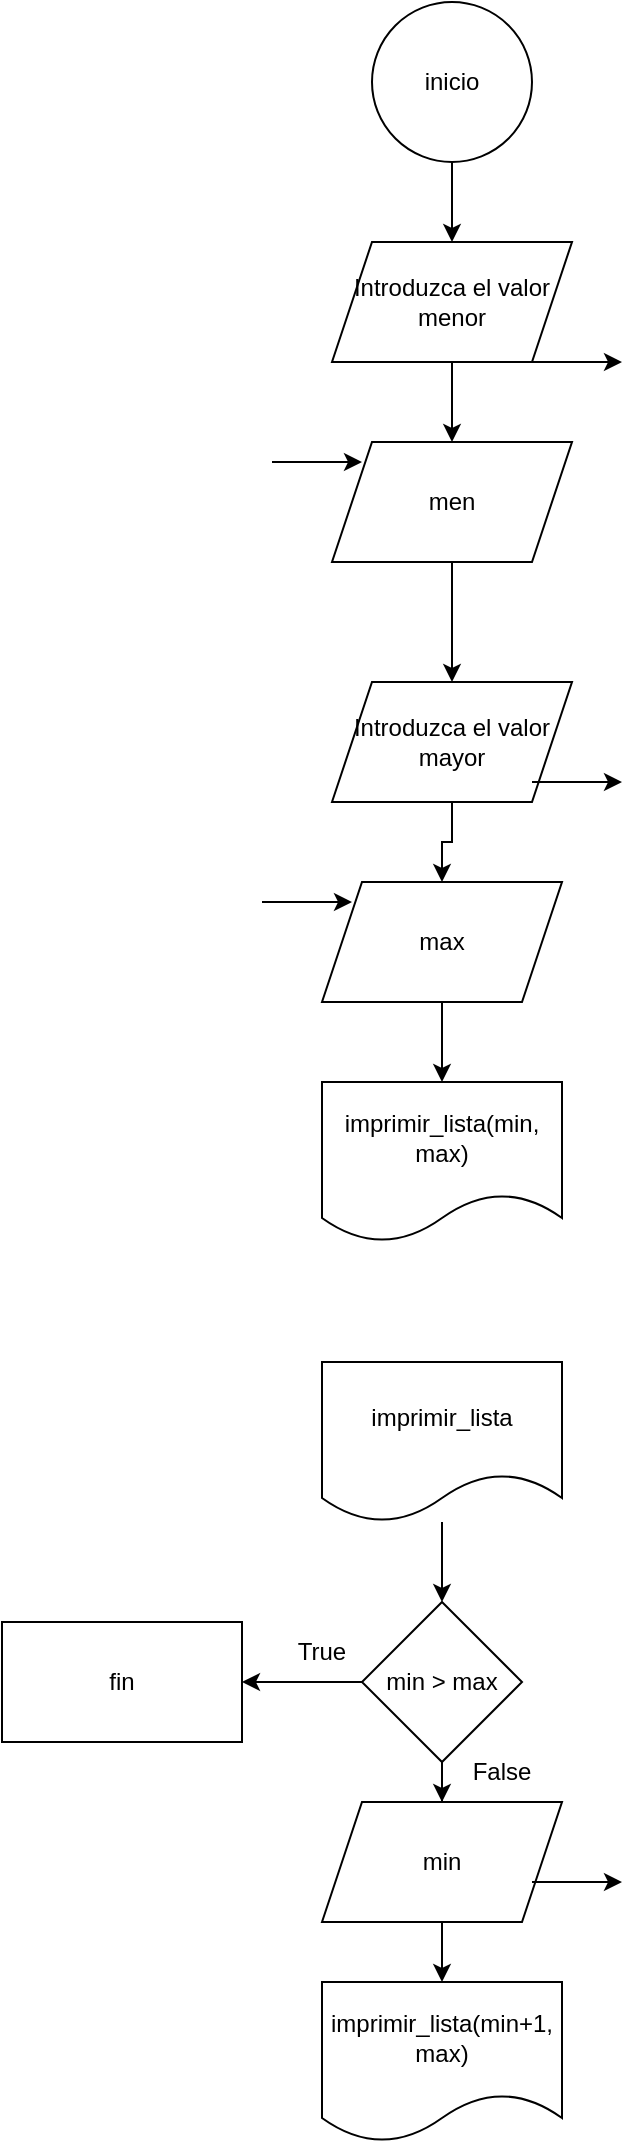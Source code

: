 <mxfile version="26.1.0">
  <diagram name="Page-1" id="BVttv0GQJwShkcxvACY7">
    <mxGraphModel dx="862" dy="1131" grid="1" gridSize="10" guides="1" tooltips="1" connect="1" arrows="1" fold="1" page="1" pageScale="1" pageWidth="850" pageHeight="1100" math="0" shadow="0">
      <root>
        <mxCell id="0" />
        <mxCell id="1" parent="0" />
        <mxCell id="jL4r_CbHmDYsDycfs6Xd-9" style="edgeStyle=orthogonalEdgeStyle;rounded=0;orthogonalLoop=1;jettySize=auto;html=1;" edge="1" parent="1" source="jL4r_CbHmDYsDycfs6Xd-2" target="jL4r_CbHmDYsDycfs6Xd-4">
          <mxGeometry relative="1" as="geometry" />
        </mxCell>
        <mxCell id="jL4r_CbHmDYsDycfs6Xd-2" value="inicio" style="ellipse;whiteSpace=wrap;html=1;aspect=fixed;" vertex="1" parent="1">
          <mxGeometry x="385" y="20" width="80" height="80" as="geometry" />
        </mxCell>
        <mxCell id="jL4r_CbHmDYsDycfs6Xd-10" style="edgeStyle=orthogonalEdgeStyle;rounded=0;orthogonalLoop=1;jettySize=auto;html=1;" edge="1" parent="1" source="jL4r_CbHmDYsDycfs6Xd-4" target="jL4r_CbHmDYsDycfs6Xd-5">
          <mxGeometry relative="1" as="geometry" />
        </mxCell>
        <mxCell id="jL4r_CbHmDYsDycfs6Xd-4" value="Introduzca el valor menor" style="shape=parallelogram;perimeter=parallelogramPerimeter;whiteSpace=wrap;html=1;fixedSize=1;" vertex="1" parent="1">
          <mxGeometry x="365" y="140" width="120" height="60" as="geometry" />
        </mxCell>
        <mxCell id="jL4r_CbHmDYsDycfs6Xd-11" style="edgeStyle=orthogonalEdgeStyle;rounded=0;orthogonalLoop=1;jettySize=auto;html=1;" edge="1" parent="1" source="jL4r_CbHmDYsDycfs6Xd-5" target="jL4r_CbHmDYsDycfs6Xd-6">
          <mxGeometry relative="1" as="geometry" />
        </mxCell>
        <mxCell id="jL4r_CbHmDYsDycfs6Xd-5" value="men" style="shape=parallelogram;perimeter=parallelogramPerimeter;whiteSpace=wrap;html=1;fixedSize=1;" vertex="1" parent="1">
          <mxGeometry x="365" y="240" width="120" height="60" as="geometry" />
        </mxCell>
        <mxCell id="jL4r_CbHmDYsDycfs6Xd-12" style="edgeStyle=orthogonalEdgeStyle;rounded=0;orthogonalLoop=1;jettySize=auto;html=1;" edge="1" parent="1" source="jL4r_CbHmDYsDycfs6Xd-6" target="jL4r_CbHmDYsDycfs6Xd-7">
          <mxGeometry relative="1" as="geometry" />
        </mxCell>
        <mxCell id="jL4r_CbHmDYsDycfs6Xd-6" value="Introduzca el valor mayor" style="shape=parallelogram;perimeter=parallelogramPerimeter;whiteSpace=wrap;html=1;fixedSize=1;" vertex="1" parent="1">
          <mxGeometry x="365" y="360" width="120" height="60" as="geometry" />
        </mxCell>
        <mxCell id="jL4r_CbHmDYsDycfs6Xd-13" style="edgeStyle=orthogonalEdgeStyle;rounded=0;orthogonalLoop=1;jettySize=auto;html=1;" edge="1" parent="1" source="jL4r_CbHmDYsDycfs6Xd-7" target="jL4r_CbHmDYsDycfs6Xd-8">
          <mxGeometry relative="1" as="geometry" />
        </mxCell>
        <mxCell id="jL4r_CbHmDYsDycfs6Xd-7" value="max" style="shape=parallelogram;perimeter=parallelogramPerimeter;whiteSpace=wrap;html=1;fixedSize=1;" vertex="1" parent="1">
          <mxGeometry x="360" y="460" width="120" height="60" as="geometry" />
        </mxCell>
        <mxCell id="jL4r_CbHmDYsDycfs6Xd-8" value="imprimir_lista(min, max)" style="shape=document;whiteSpace=wrap;html=1;boundedLbl=1;" vertex="1" parent="1">
          <mxGeometry x="360" y="560" width="120" height="80" as="geometry" />
        </mxCell>
        <mxCell id="jL4r_CbHmDYsDycfs6Xd-22" style="edgeStyle=orthogonalEdgeStyle;rounded=0;orthogonalLoop=1;jettySize=auto;html=1;" edge="1" parent="1" source="jL4r_CbHmDYsDycfs6Xd-15" target="jL4r_CbHmDYsDycfs6Xd-16">
          <mxGeometry relative="1" as="geometry" />
        </mxCell>
        <mxCell id="jL4r_CbHmDYsDycfs6Xd-15" value="imprimir_lista" style="shape=document;whiteSpace=wrap;html=1;boundedLbl=1;" vertex="1" parent="1">
          <mxGeometry x="360" y="700" width="120" height="80" as="geometry" />
        </mxCell>
        <mxCell id="jL4r_CbHmDYsDycfs6Xd-18" value="" style="edgeStyle=orthogonalEdgeStyle;rounded=0;orthogonalLoop=1;jettySize=auto;html=1;" edge="1" parent="1" source="jL4r_CbHmDYsDycfs6Xd-16" target="jL4r_CbHmDYsDycfs6Xd-17">
          <mxGeometry relative="1" as="geometry" />
        </mxCell>
        <mxCell id="jL4r_CbHmDYsDycfs6Xd-23" style="edgeStyle=orthogonalEdgeStyle;rounded=0;orthogonalLoop=1;jettySize=auto;html=1;" edge="1" parent="1" source="jL4r_CbHmDYsDycfs6Xd-16" target="jL4r_CbHmDYsDycfs6Xd-19">
          <mxGeometry relative="1" as="geometry" />
        </mxCell>
        <mxCell id="jL4r_CbHmDYsDycfs6Xd-16" value="min &amp;gt; max" style="rhombus;whiteSpace=wrap;html=1;" vertex="1" parent="1">
          <mxGeometry x="380" y="820" width="80" height="80" as="geometry" />
        </mxCell>
        <mxCell id="jL4r_CbHmDYsDycfs6Xd-17" value="fin" style="whiteSpace=wrap;html=1;" vertex="1" parent="1">
          <mxGeometry x="200" y="830" width="120" height="60" as="geometry" />
        </mxCell>
        <mxCell id="jL4r_CbHmDYsDycfs6Xd-24" style="edgeStyle=orthogonalEdgeStyle;rounded=0;orthogonalLoop=1;jettySize=auto;html=1;" edge="1" parent="1" source="jL4r_CbHmDYsDycfs6Xd-19" target="jL4r_CbHmDYsDycfs6Xd-20">
          <mxGeometry relative="1" as="geometry" />
        </mxCell>
        <mxCell id="jL4r_CbHmDYsDycfs6Xd-19" value="min" style="shape=parallelogram;perimeter=parallelogramPerimeter;whiteSpace=wrap;html=1;fixedSize=1;" vertex="1" parent="1">
          <mxGeometry x="360" y="920" width="120" height="60" as="geometry" />
        </mxCell>
        <mxCell id="jL4r_CbHmDYsDycfs6Xd-20" value="imprimir_lista(min+1, max)" style="shape=document;whiteSpace=wrap;html=1;boundedLbl=1;" vertex="1" parent="1">
          <mxGeometry x="360" y="1010" width="120" height="80" as="geometry" />
        </mxCell>
        <mxCell id="jL4r_CbHmDYsDycfs6Xd-25" value="True" style="text;html=1;align=center;verticalAlign=middle;whiteSpace=wrap;rounded=0;" vertex="1" parent="1">
          <mxGeometry x="330" y="830" width="60" height="30" as="geometry" />
        </mxCell>
        <mxCell id="jL4r_CbHmDYsDycfs6Xd-26" value="False" style="text;html=1;align=center;verticalAlign=middle;whiteSpace=wrap;rounded=0;" vertex="1" parent="1">
          <mxGeometry x="420" y="890" width="60" height="30" as="geometry" />
        </mxCell>
        <mxCell id="jL4r_CbHmDYsDycfs6Xd-27" value="" style="endArrow=classic;html=1;rounded=0;" edge="1" parent="1">
          <mxGeometry width="50" height="50" relative="1" as="geometry">
            <mxPoint x="465" y="200" as="sourcePoint" />
            <mxPoint x="510" y="200" as="targetPoint" />
          </mxGeometry>
        </mxCell>
        <mxCell id="jL4r_CbHmDYsDycfs6Xd-28" value="" style="endArrow=classic;html=1;rounded=0;" edge="1" parent="1">
          <mxGeometry width="50" height="50" relative="1" as="geometry">
            <mxPoint x="335" y="250" as="sourcePoint" />
            <mxPoint x="380" y="250" as="targetPoint" />
          </mxGeometry>
        </mxCell>
        <mxCell id="jL4r_CbHmDYsDycfs6Xd-29" value="" style="endArrow=classic;html=1;rounded=0;" edge="1" parent="1">
          <mxGeometry width="50" height="50" relative="1" as="geometry">
            <mxPoint x="465" y="410" as="sourcePoint" />
            <mxPoint x="510" y="410" as="targetPoint" />
          </mxGeometry>
        </mxCell>
        <mxCell id="jL4r_CbHmDYsDycfs6Xd-30" value="" style="endArrow=classic;html=1;rounded=0;" edge="1" parent="1">
          <mxGeometry width="50" height="50" relative="1" as="geometry">
            <mxPoint x="330" y="470" as="sourcePoint" />
            <mxPoint x="375" y="470" as="targetPoint" />
          </mxGeometry>
        </mxCell>
        <mxCell id="jL4r_CbHmDYsDycfs6Xd-31" value="" style="endArrow=classic;html=1;rounded=0;" edge="1" parent="1">
          <mxGeometry width="50" height="50" relative="1" as="geometry">
            <mxPoint x="465" y="960" as="sourcePoint" />
            <mxPoint x="510" y="960" as="targetPoint" />
          </mxGeometry>
        </mxCell>
      </root>
    </mxGraphModel>
  </diagram>
</mxfile>
